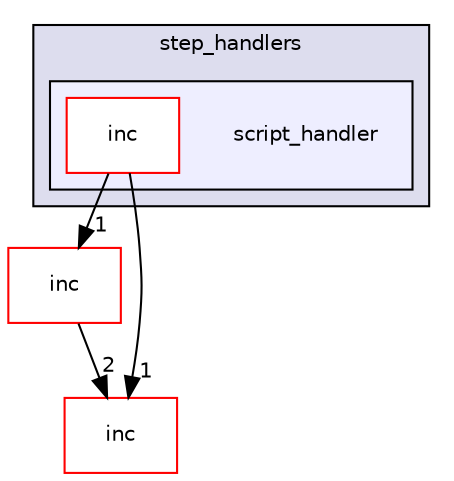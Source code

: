 digraph "src/extensions/step_handlers/script_handler" {
  compound=true
  node [ fontsize="10", fontname="Helvetica"];
  edge [ labelfontsize="10", labelfontname="Helvetica"];
  subgraph clusterdir_75af504298b40e270091a21283a184ce {
    graph [ bgcolor="#ddddee", pencolor="black", label="step_handlers" fontname="Helvetica", fontsize="10", URL="dir_75af504298b40e270091a21283a184ce.html"]
  subgraph clusterdir_a90443e1a3efe8bf8e6b3d999b787805 {
    graph [ bgcolor="#eeeeff", pencolor="black", label="" URL="dir_a90443e1a3efe8bf8e6b3d999b787805.html"];
    dir_a90443e1a3efe8bf8e6b3d999b787805 [shape=plaintext label="script_handler"];
    dir_b13e9ffd4156a3a56192c0e00f1c56bd [shape=box label="inc" color="red" fillcolor="white" style="filled" URL="dir_b13e9ffd4156a3a56192c0e00f1c56bd.html"];
  }
  }
  dir_5ec935d27ce007f1101fc862d8e60cc5 [shape=box label="inc" fillcolor="white" style="filled" color="red" URL="dir_5ec935d27ce007f1101fc862d8e60cc5.html"];
  dir_6bc6ad22483805bbbda55258ad2a62ea [shape=box label="inc" fillcolor="white" style="filled" color="red" URL="dir_6bc6ad22483805bbbda55258ad2a62ea.html"];
  dir_5ec935d27ce007f1101fc862d8e60cc5->dir_6bc6ad22483805bbbda55258ad2a62ea [headlabel="2", labeldistance=1.5 headhref="dir_000116_000137.html"];
  dir_b13e9ffd4156a3a56192c0e00f1c56bd->dir_5ec935d27ce007f1101fc862d8e60cc5 [headlabel="1", labeldistance=1.5 headhref="dir_000124_000116.html"];
  dir_b13e9ffd4156a3a56192c0e00f1c56bd->dir_6bc6ad22483805bbbda55258ad2a62ea [headlabel="1", labeldistance=1.5 headhref="dir_000124_000137.html"];
}
